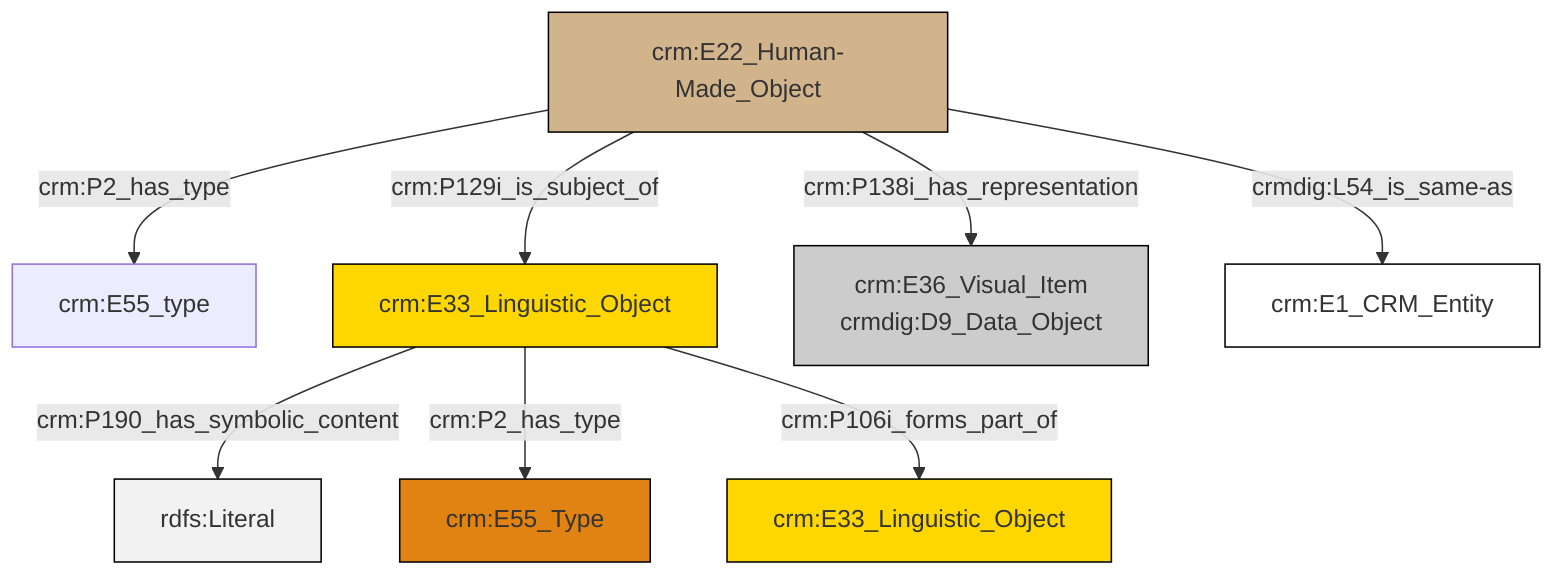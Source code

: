 graph TD
classDef Literal fill:#f2f2f2,stroke:#000000;
classDef CRM_Entity fill:#FFFFFF,stroke:#000000;
classDef Temporal_Entity fill:#00C9E6, stroke:#000000;
classDef Type fill:#E18312, stroke:#000000;
classDef Time-Span fill:#2C9C91, stroke:#000000;
classDef Appellation fill:#FFEB7F, stroke:#000000;
classDef Place fill:#008836, stroke:#000000;
classDef Persistent_Item fill:#B266B2, stroke:#000000;
classDef Conceptual_Object fill:#FFD700, stroke:#000000;
classDef Physical_Thing fill:#D2B48C, stroke:#000000;
classDef Actor fill:#f58aad, stroke:#000000;
classDef PC_Classes fill:#4ce600, stroke:#000000;
classDef Multi fill:#cccccc,stroke:#000000;

2["crm:E33_Linguistic_Object"]:::Conceptual_Object -->|crm:P190_has_symbolic_content| 3[rdfs:Literal]:::Literal
2["crm:E33_Linguistic_Object"]:::Conceptual_Object -->|crm:P2_has_type| 4["crm:E55_Type"]:::Type
8["crm:E22_Human-Made_Object"]:::Physical_Thing -->|crm:P2_has_type| 0["crm:E55_type"]:::Default
2["crm:E33_Linguistic_Object"]:::Conceptual_Object -->|crm:P106i_forms_part_of| 11["crm:E33_Linguistic_Object"]:::Conceptual_Object
8["crm:E22_Human-Made_Object"]:::Physical_Thing -->|crm:P138i_has_representation| 5["crm:E36_Visual_Item<br>crmdig:D9_Data_Object"]:::Multi
8["crm:E22_Human-Made_Object"]:::Physical_Thing -->|crm:P129i_is_subject_of| 2["crm:E33_Linguistic_Object"]:::Conceptual_Object
8["crm:E22_Human-Made_Object"]:::Physical_Thing -->|crmdig:L54_is_same-as| 12["crm:E1_CRM_Entity"]:::CRM_Entity